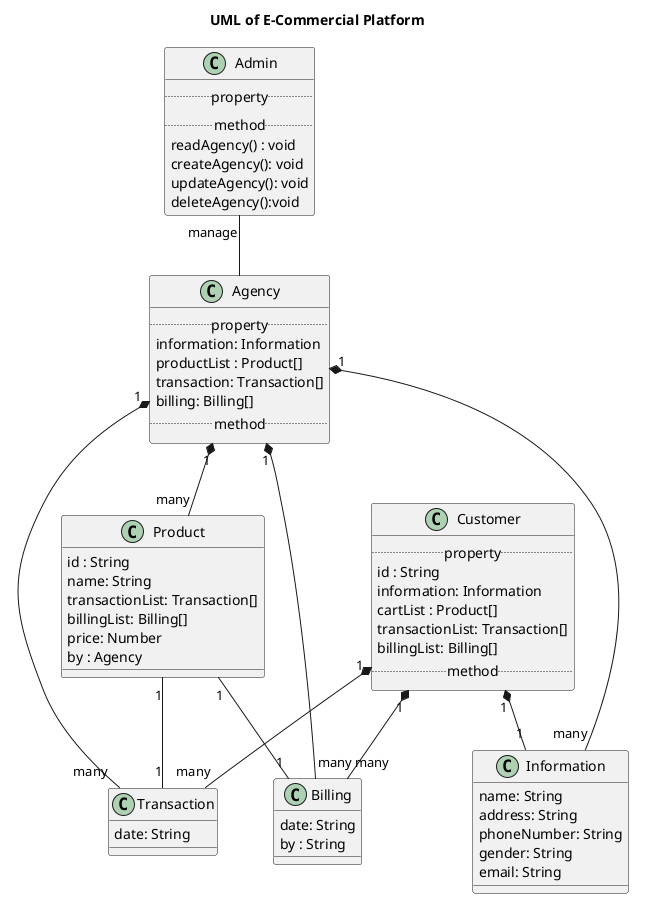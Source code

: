 @startuml Application use cases diagram
skinparam actorStyle awesome
title UML of E-Commercial Platform


class Information{
    name: String
    address: String
    phoneNumber: String
    gender: String
    email: String
}

class Billing{
    date: String
    by : String
}


class Transaction{
    date: String
}

class Product{
    id : String
    name: String
    transactionList: Transaction[]
    billingList: Billing[]
    price: Number
    by : Agency
}

class Customer{
    ..property..
    id : String
    information: Information
    cartList : Product[]
    transactionList: Transaction[]
    billingList: Billing[]
    ..method..
}

class Agency{
    ..property..
    information: Information
    productList : Product[]
    transaction: Transaction[]
    billing: Billing[]
    ..method..
}

class Admin{
    ..property..
    ..method..
    readAgency() : void
    createAgency(): void
    updateAgency(): void
    deleteAgency():void
}

Customer "1"*-- "1" Information 
Agency "1"*-- "many" Information
Admin "manage" -- Agency
Customer "1" *-- "many" Billing
Customer "1" *-- "many" Transaction
Agency "1" *-- "many" Product
Agency "1" *-- "many" Billing
Agency "1" *-- "many" Transaction
Product "1" -- "1" Transaction
Product "1" -- "1" Billing



@enduml